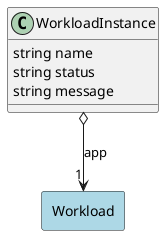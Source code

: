 @startuml

class "WorkloadInstance" as Model {
 string name
 string status
 string message

 
}

rectangle "Workload" as Workload #lightblue {
}

Model o--> "1" Workload : app





@enduml
